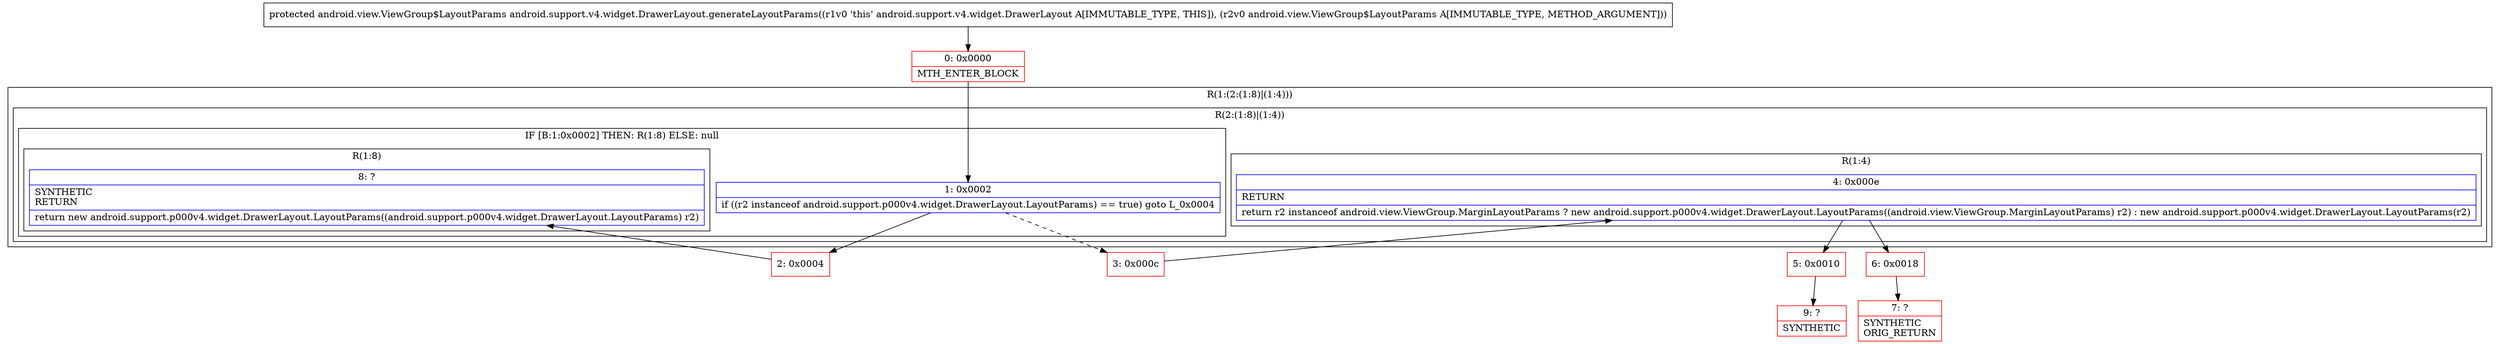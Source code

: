 digraph "CFG forandroid.support.v4.widget.DrawerLayout.generateLayoutParams(Landroid\/view\/ViewGroup$LayoutParams;)Landroid\/view\/ViewGroup$LayoutParams;" {
subgraph cluster_Region_2095537123 {
label = "R(1:(2:(1:8)|(1:4)))";
node [shape=record,color=blue];
subgraph cluster_Region_332830147 {
label = "R(2:(1:8)|(1:4))";
node [shape=record,color=blue];
subgraph cluster_IfRegion_1219194495 {
label = "IF [B:1:0x0002] THEN: R(1:8) ELSE: null";
node [shape=record,color=blue];
Node_1 [shape=record,label="{1\:\ 0x0002|if ((r2 instanceof android.support.p000v4.widget.DrawerLayout.LayoutParams) == true) goto L_0x0004\l}"];
subgraph cluster_Region_2137995617 {
label = "R(1:8)";
node [shape=record,color=blue];
Node_8 [shape=record,label="{8\:\ ?|SYNTHETIC\lRETURN\l|return new android.support.p000v4.widget.DrawerLayout.LayoutParams((android.support.p000v4.widget.DrawerLayout.LayoutParams) r2)\l}"];
}
}
subgraph cluster_Region_965823788 {
label = "R(1:4)";
node [shape=record,color=blue];
Node_4 [shape=record,label="{4\:\ 0x000e|RETURN\l|return r2 instanceof android.view.ViewGroup.MarginLayoutParams ? new android.support.p000v4.widget.DrawerLayout.LayoutParams((android.view.ViewGroup.MarginLayoutParams) r2) : new android.support.p000v4.widget.DrawerLayout.LayoutParams(r2)\l}"];
}
}
}
Node_0 [shape=record,color=red,label="{0\:\ 0x0000|MTH_ENTER_BLOCK\l}"];
Node_2 [shape=record,color=red,label="{2\:\ 0x0004}"];
Node_3 [shape=record,color=red,label="{3\:\ 0x000c}"];
Node_5 [shape=record,color=red,label="{5\:\ 0x0010}"];
Node_6 [shape=record,color=red,label="{6\:\ 0x0018}"];
Node_7 [shape=record,color=red,label="{7\:\ ?|SYNTHETIC\lORIG_RETURN\l}"];
Node_9 [shape=record,color=red,label="{9\:\ ?|SYNTHETIC\l}"];
MethodNode[shape=record,label="{protected android.view.ViewGroup$LayoutParams android.support.v4.widget.DrawerLayout.generateLayoutParams((r1v0 'this' android.support.v4.widget.DrawerLayout A[IMMUTABLE_TYPE, THIS]), (r2v0 android.view.ViewGroup$LayoutParams A[IMMUTABLE_TYPE, METHOD_ARGUMENT])) }"];
MethodNode -> Node_0;
Node_1 -> Node_2;
Node_1 -> Node_3[style=dashed];
Node_4 -> Node_5;
Node_4 -> Node_6;
Node_0 -> Node_1;
Node_2 -> Node_8;
Node_3 -> Node_4;
Node_5 -> Node_9;
Node_6 -> Node_7;
}

